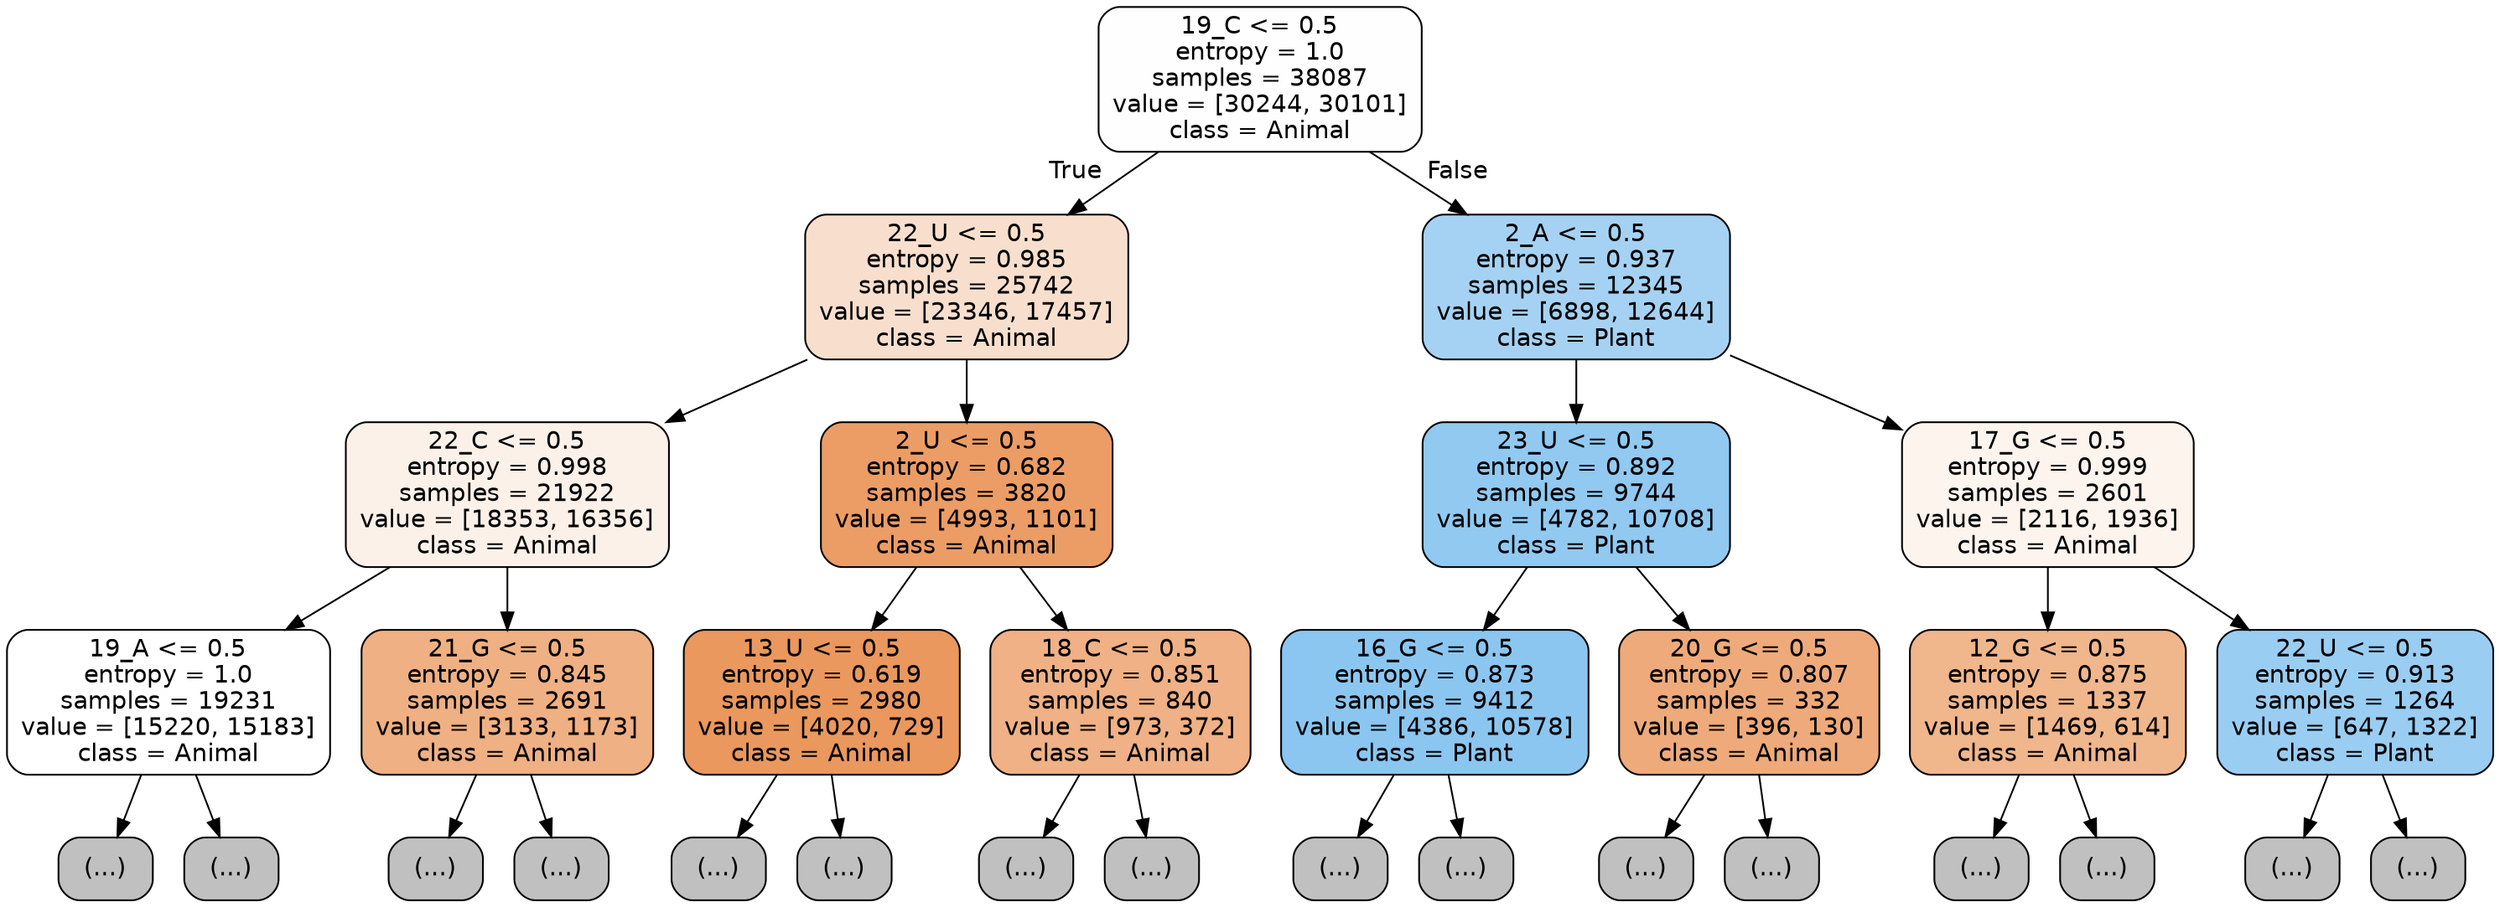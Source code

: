 digraph Tree {
node [shape=box, style="filled, rounded", color="black", fontname="helvetica"] ;
edge [fontname="helvetica"] ;
0 [label="19_C <= 0.5\nentropy = 1.0\nsamples = 38087\nvalue = [30244, 30101]\nclass = Animal", fillcolor="#fffefe"] ;
1 [label="22_U <= 0.5\nentropy = 0.985\nsamples = 25742\nvalue = [23346, 17457]\nclass = Animal", fillcolor="#f8dfcd"] ;
0 -> 1 [labeldistance=2.5, labelangle=45, headlabel="True"] ;
2 [label="22_C <= 0.5\nentropy = 0.998\nsamples = 21922\nvalue = [18353, 16356]\nclass = Animal", fillcolor="#fcf1e9"] ;
1 -> 2 ;
3 [label="19_A <= 0.5\nentropy = 1.0\nsamples = 19231\nvalue = [15220, 15183]\nclass = Animal", fillcolor="#ffffff"] ;
2 -> 3 ;
4 [label="(...)", fillcolor="#C0C0C0"] ;
3 -> 4 ;
6575 [label="(...)", fillcolor="#C0C0C0"] ;
3 -> 6575 ;
9408 [label="21_G <= 0.5\nentropy = 0.845\nsamples = 2691\nvalue = [3133, 1173]\nclass = Animal", fillcolor="#efb083"] ;
2 -> 9408 ;
9409 [label="(...)", fillcolor="#C0C0C0"] ;
9408 -> 9409 ;
10370 [label="(...)", fillcolor="#C0C0C0"] ;
9408 -> 10370 ;
10691 [label="2_U <= 0.5\nentropy = 0.682\nsamples = 3820\nvalue = [4993, 1101]\nclass = Animal", fillcolor="#eb9d65"] ;
1 -> 10691 ;
10692 [label="13_U <= 0.5\nentropy = 0.619\nsamples = 2980\nvalue = [4020, 729]\nclass = Animal", fillcolor="#ea985d"] ;
10691 -> 10692 ;
10693 [label="(...)", fillcolor="#C0C0C0"] ;
10692 -> 10693 ;
11502 [label="(...)", fillcolor="#C0C0C0"] ;
10692 -> 11502 ;
11791 [label="18_C <= 0.5\nentropy = 0.851\nsamples = 840\nvalue = [973, 372]\nclass = Animal", fillcolor="#efb185"] ;
10691 -> 11791 ;
11792 [label="(...)", fillcolor="#C0C0C0"] ;
11791 -> 11792 ;
12077 [label="(...)", fillcolor="#C0C0C0"] ;
11791 -> 12077 ;
12168 [label="2_A <= 0.5\nentropy = 0.937\nsamples = 12345\nvalue = [6898, 12644]\nclass = Plant", fillcolor="#a5d2f3"] ;
0 -> 12168 [labeldistance=2.5, labelangle=-45, headlabel="False"] ;
12169 [label="23_U <= 0.5\nentropy = 0.892\nsamples = 9744\nvalue = [4782, 10708]\nclass = Plant", fillcolor="#91c9f1"] ;
12168 -> 12169 ;
12170 [label="16_G <= 0.5\nentropy = 0.873\nsamples = 9412\nvalue = [4386, 10578]\nclass = Plant", fillcolor="#8bc6f0"] ;
12169 -> 12170 ;
12171 [label="(...)", fillcolor="#C0C0C0"] ;
12170 -> 12171 ;
14424 [label="(...)", fillcolor="#C0C0C0"] ;
12170 -> 14424 ;
15237 [label="20_G <= 0.5\nentropy = 0.807\nsamples = 332\nvalue = [396, 130]\nclass = Animal", fillcolor="#eeaa7a"] ;
12169 -> 15237 ;
15238 [label="(...)", fillcolor="#C0C0C0"] ;
15237 -> 15238 ;
15343 [label="(...)", fillcolor="#C0C0C0"] ;
15237 -> 15343 ;
15378 [label="17_G <= 0.5\nentropy = 0.999\nsamples = 2601\nvalue = [2116, 1936]\nclass = Animal", fillcolor="#fdf4ee"] ;
12168 -> 15378 ;
15379 [label="12_G <= 0.5\nentropy = 0.875\nsamples = 1337\nvalue = [1469, 614]\nclass = Animal", fillcolor="#f0b68c"] ;
15378 -> 15379 ;
15380 [label="(...)", fillcolor="#C0C0C0"] ;
15379 -> 15380 ;
15911 [label="(...)", fillcolor="#C0C0C0"] ;
15379 -> 15911 ;
16106 [label="22_U <= 0.5\nentropy = 0.913\nsamples = 1264\nvalue = [647, 1322]\nclass = Plant", fillcolor="#9acdf2"] ;
15378 -> 16106 ;
16107 [label="(...)", fillcolor="#C0C0C0"] ;
16106 -> 16107 ;
16364 [label="(...)", fillcolor="#C0C0C0"] ;
16106 -> 16364 ;
}